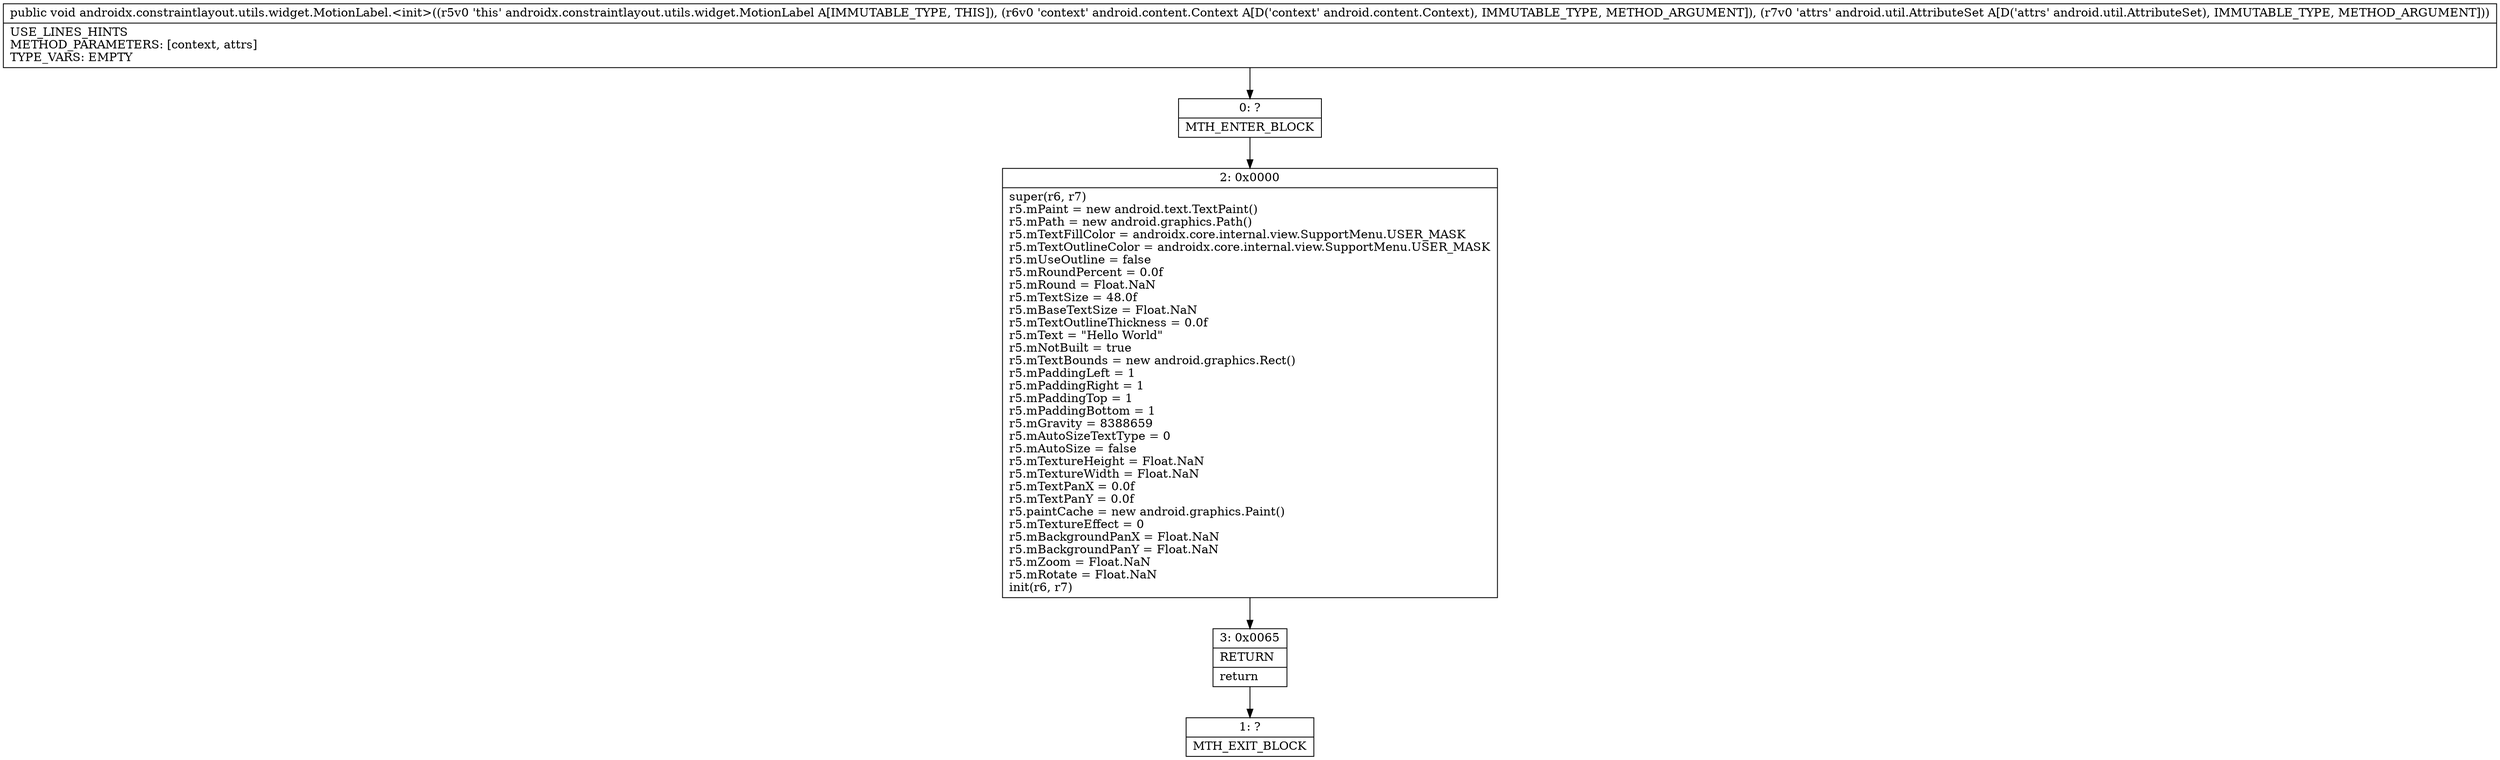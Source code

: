 digraph "CFG forandroidx.constraintlayout.utils.widget.MotionLabel.\<init\>(Landroid\/content\/Context;Landroid\/util\/AttributeSet;)V" {
Node_0 [shape=record,label="{0\:\ ?|MTH_ENTER_BLOCK\l}"];
Node_2 [shape=record,label="{2\:\ 0x0000|super(r6, r7)\lr5.mPaint = new android.text.TextPaint()\lr5.mPath = new android.graphics.Path()\lr5.mTextFillColor = androidx.core.internal.view.SupportMenu.USER_MASK\lr5.mTextOutlineColor = androidx.core.internal.view.SupportMenu.USER_MASK\lr5.mUseOutline = false\lr5.mRoundPercent = 0.0f\lr5.mRound = Float.NaN\lr5.mTextSize = 48.0f\lr5.mBaseTextSize = Float.NaN\lr5.mTextOutlineThickness = 0.0f\lr5.mText = \"Hello World\"\lr5.mNotBuilt = true\lr5.mTextBounds = new android.graphics.Rect()\lr5.mPaddingLeft = 1\lr5.mPaddingRight = 1\lr5.mPaddingTop = 1\lr5.mPaddingBottom = 1\lr5.mGravity = 8388659\lr5.mAutoSizeTextType = 0\lr5.mAutoSize = false\lr5.mTextureHeight = Float.NaN\lr5.mTextureWidth = Float.NaN\lr5.mTextPanX = 0.0f\lr5.mTextPanY = 0.0f\lr5.paintCache = new android.graphics.Paint()\lr5.mTextureEffect = 0\lr5.mBackgroundPanX = Float.NaN\lr5.mBackgroundPanY = Float.NaN\lr5.mZoom = Float.NaN\lr5.mRotate = Float.NaN\linit(r6, r7)\l}"];
Node_3 [shape=record,label="{3\:\ 0x0065|RETURN\l|return\l}"];
Node_1 [shape=record,label="{1\:\ ?|MTH_EXIT_BLOCK\l}"];
MethodNode[shape=record,label="{public void androidx.constraintlayout.utils.widget.MotionLabel.\<init\>((r5v0 'this' androidx.constraintlayout.utils.widget.MotionLabel A[IMMUTABLE_TYPE, THIS]), (r6v0 'context' android.content.Context A[D('context' android.content.Context), IMMUTABLE_TYPE, METHOD_ARGUMENT]), (r7v0 'attrs' android.util.AttributeSet A[D('attrs' android.util.AttributeSet), IMMUTABLE_TYPE, METHOD_ARGUMENT]))  | USE_LINES_HINTS\lMETHOD_PARAMETERS: [context, attrs]\lTYPE_VARS: EMPTY\l}"];
MethodNode -> Node_0;Node_0 -> Node_2;
Node_2 -> Node_3;
Node_3 -> Node_1;
}

